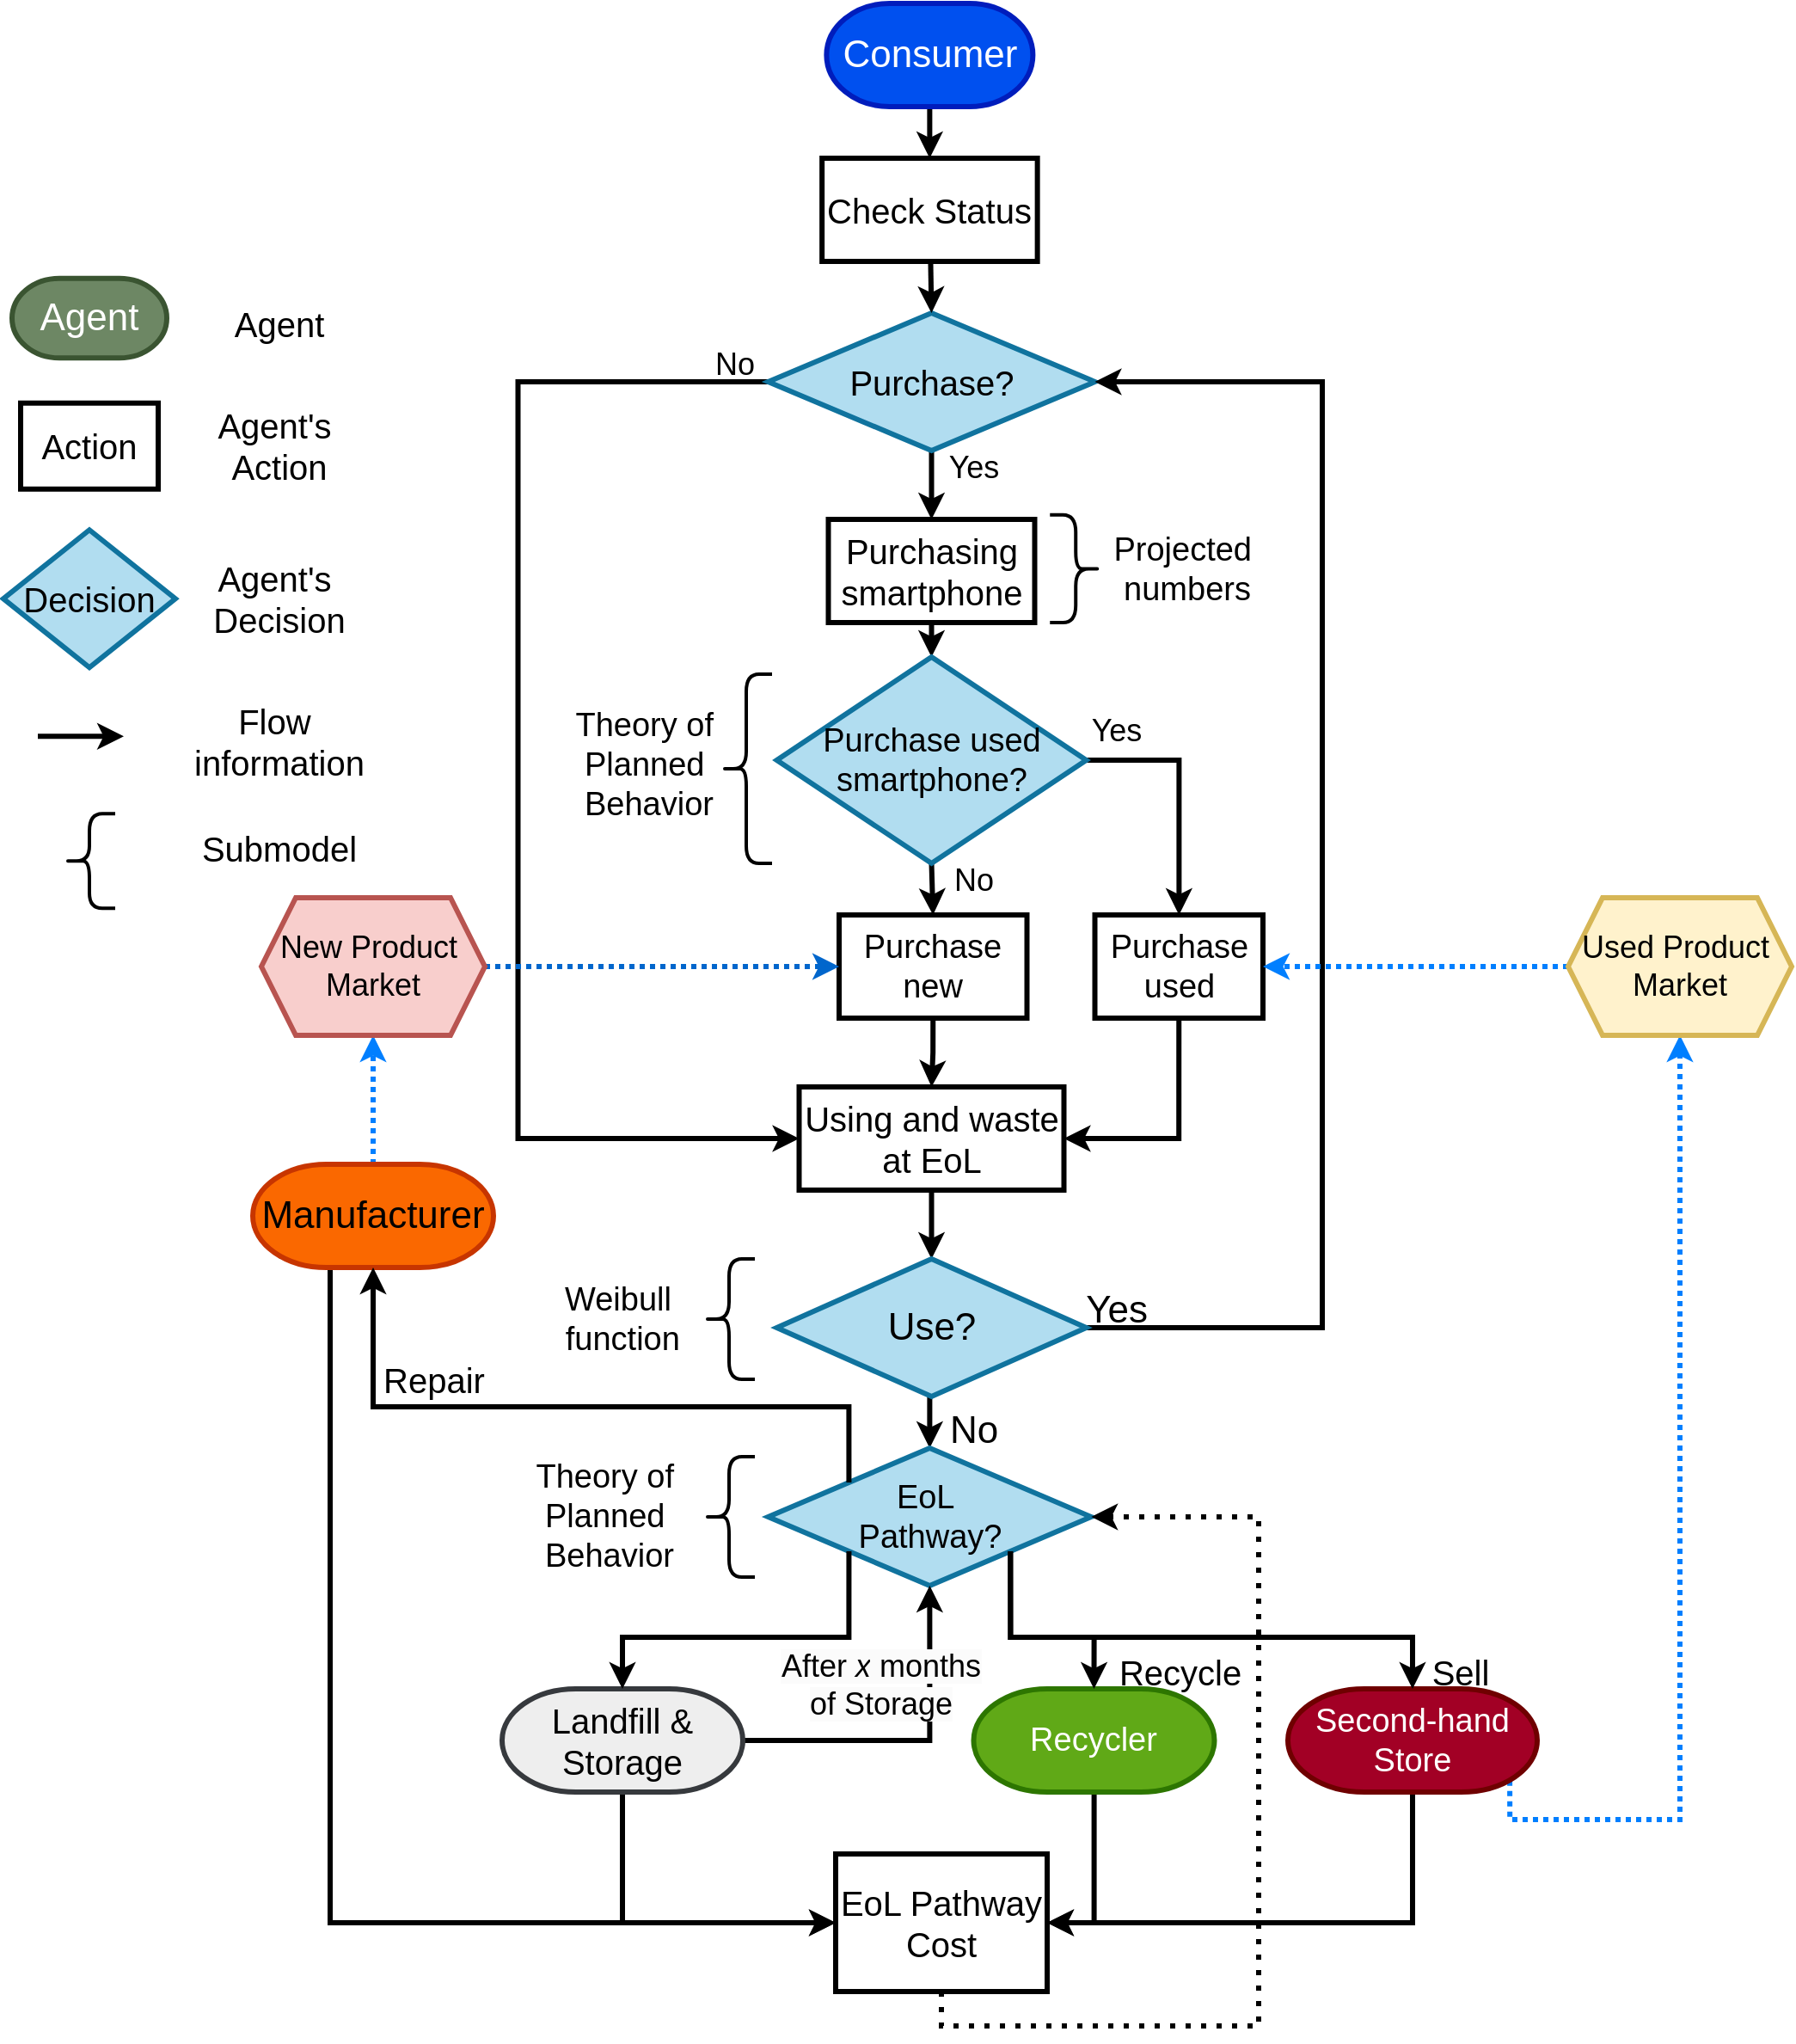 <mxfile version="24.7.13">
  <diagram id="C5RBs43oDa-KdzZeNtuy" name="Page-1">
    <mxGraphModel dx="1562" dy="845" grid="1" gridSize="10" guides="1" tooltips="1" connect="1" arrows="1" fold="1" page="1" pageScale="1" pageWidth="1027" pageHeight="1080" background="#FFFFFF" math="0" shadow="0">
      <root>
        <mxCell id="WIyWlLk6GJQsqaUBKTNV-0" />
        <mxCell id="WIyWlLk6GJQsqaUBKTNV-1" parent="WIyWlLk6GJQsqaUBKTNV-0" />
        <mxCell id="rPol7dPWqW4X3yRjaVga-14" style="edgeStyle=orthogonalEdgeStyle;rounded=0;orthogonalLoop=1;jettySize=auto;html=1;exitX=0.5;exitY=1;exitDx=0;exitDy=0;entryX=0.5;entryY=0;entryDx=0;entryDy=0;strokeWidth=3;" parent="WIyWlLk6GJQsqaUBKTNV-1" source="rPol7dPWqW4X3yRjaVga-2" target="rPol7dPWqW4X3yRjaVga-4" edge="1">
          <mxGeometry relative="1" as="geometry" />
        </mxCell>
        <mxCell id="uwHh1gd3m4vf2tVDn3b9-7" style="edgeStyle=orthogonalEdgeStyle;rounded=0;orthogonalLoop=1;jettySize=auto;html=1;entryX=0;entryY=0.5;entryDx=0;entryDy=0;exitX=0;exitY=0.5;exitDx=0;exitDy=0;strokeWidth=3;" parent="WIyWlLk6GJQsqaUBKTNV-1" source="rPol7dPWqW4X3yRjaVga-2" target="rPol7dPWqW4X3yRjaVga-7" edge="1">
          <mxGeometry relative="1" as="geometry">
            <Array as="points">
              <mxPoint x="329.25" y="224" />
              <mxPoint x="329.25" y="664" />
            </Array>
          </mxGeometry>
        </mxCell>
        <mxCell id="rPol7dPWqW4X3yRjaVga-2" value="&lt;font style=&quot;font-size: 20px;&quot;&gt;Purchase?&lt;/font&gt;" style="rhombus;whiteSpace=wrap;html=1;fontSize=20;strokeWidth=3;fillColor=#b1ddf0;strokeColor=#10739e;" parent="WIyWlLk6GJQsqaUBKTNV-1" vertex="1">
          <mxGeometry x="474.75" y="184" width="190" height="80" as="geometry" />
        </mxCell>
        <mxCell id="rPol7dPWqW4X3yRjaVga-12" style="edgeStyle=orthogonalEdgeStyle;rounded=0;orthogonalLoop=1;jettySize=auto;html=1;exitX=0.5;exitY=1;exitDx=0;exitDy=0;entryX=1;entryY=0.5;entryDx=0;entryDy=0;strokeWidth=3;" parent="WIyWlLk6GJQsqaUBKTNV-1" source="rPol7dPWqW4X3yRjaVga-3" target="rPol7dPWqW4X3yRjaVga-7" edge="1">
          <mxGeometry relative="1" as="geometry" />
        </mxCell>
        <mxCell id="rPol7dPWqW4X3yRjaVga-3" value="&lt;font style=&quot;font-size: 19px;&quot;&gt;Purchase used&lt;/font&gt;" style="rounded=0;whiteSpace=wrap;html=1;fontSize=19;strokeWidth=3;" parent="WIyWlLk6GJQsqaUBKTNV-1" vertex="1">
          <mxGeometry x="664.75" y="534" width="97.75" height="60" as="geometry" />
        </mxCell>
        <mxCell id="rPol7dPWqW4X3yRjaVga-15" style="edgeStyle=orthogonalEdgeStyle;rounded=0;orthogonalLoop=1;jettySize=auto;html=1;exitX=0.5;exitY=1;exitDx=0;exitDy=0;entryX=0.5;entryY=0;entryDx=0;entryDy=0;strokeWidth=3;" parent="WIyWlLk6GJQsqaUBKTNV-1" source="rPol7dPWqW4X3yRjaVga-4" target="rPol7dPWqW4X3yRjaVga-5" edge="1">
          <mxGeometry relative="1" as="geometry" />
        </mxCell>
        <mxCell id="rPol7dPWqW4X3yRjaVga-4" value="Purchasing smartphone" style="rounded=0;whiteSpace=wrap;html=1;fontSize=20;strokeWidth=3;" parent="WIyWlLk6GJQsqaUBKTNV-1" vertex="1">
          <mxGeometry x="509.75" y="304" width="120" height="60" as="geometry" />
        </mxCell>
        <mxCell id="rPol7dPWqW4X3yRjaVga-8" style="edgeStyle=orthogonalEdgeStyle;rounded=0;orthogonalLoop=1;jettySize=auto;html=1;exitX=0.5;exitY=1;exitDx=0;exitDy=0;entryX=0.5;entryY=0;entryDx=0;entryDy=0;strokeWidth=3;" parent="WIyWlLk6GJQsqaUBKTNV-1" source="rPol7dPWqW4X3yRjaVga-5" target="rPol7dPWqW4X3yRjaVga-6" edge="1">
          <mxGeometry relative="1" as="geometry" />
        </mxCell>
        <mxCell id="rPol7dPWqW4X3yRjaVga-9" style="edgeStyle=orthogonalEdgeStyle;rounded=0;orthogonalLoop=1;jettySize=auto;html=1;exitX=1;exitY=0.5;exitDx=0;exitDy=0;strokeWidth=3;" parent="WIyWlLk6GJQsqaUBKTNV-1" source="rPol7dPWqW4X3yRjaVga-5" target="rPol7dPWqW4X3yRjaVga-3" edge="1">
          <mxGeometry relative="1" as="geometry" />
        </mxCell>
        <mxCell id="rPol7dPWqW4X3yRjaVga-5" value="&lt;div style=&quot;font-size: 19px;&quot;&gt;&lt;span style=&quot;font-size: 19px; background-color: initial;&quot;&gt;Purchase used smartphone?&lt;/span&gt;&lt;br style=&quot;font-size: 19px;&quot;&gt;&lt;/div&gt;" style="rhombus;whiteSpace=wrap;html=1;fontSize=19;strokeWidth=3;fillColor=#b1ddf0;strokeColor=#10739e;" parent="WIyWlLk6GJQsqaUBKTNV-1" vertex="1">
          <mxGeometry x="479.75" y="384" width="180" height="120" as="geometry" />
        </mxCell>
        <mxCell id="rPol7dPWqW4X3yRjaVga-11" style="edgeStyle=orthogonalEdgeStyle;rounded=0;orthogonalLoop=1;jettySize=auto;html=1;exitX=0.5;exitY=1;exitDx=0;exitDy=0;entryX=0.5;entryY=0;entryDx=0;entryDy=0;strokeWidth=3;" parent="WIyWlLk6GJQsqaUBKTNV-1" source="rPol7dPWqW4X3yRjaVga-6" target="rPol7dPWqW4X3yRjaVga-7" edge="1">
          <mxGeometry relative="1" as="geometry" />
        </mxCell>
        <mxCell id="rPol7dPWqW4X3yRjaVga-6" value="&lt;font style=&quot;font-size: 19px;&quot;&gt;Purchase new&lt;/font&gt;" style="rounded=0;whiteSpace=wrap;html=1;fontSize=19;strokeWidth=3;" parent="WIyWlLk6GJQsqaUBKTNV-1" vertex="1">
          <mxGeometry x="516" y="534" width="109.25" height="60" as="geometry" />
        </mxCell>
        <mxCell id="rPol7dPWqW4X3yRjaVga-21" style="edgeStyle=orthogonalEdgeStyle;rounded=0;orthogonalLoop=1;jettySize=auto;html=1;exitX=0.5;exitY=1;exitDx=0;exitDy=0;strokeWidth=3;" parent="WIyWlLk6GJQsqaUBKTNV-1" source="rPol7dPWqW4X3yRjaVga-7" target="rPol7dPWqW4X3yRjaVga-17" edge="1">
          <mxGeometry relative="1" as="geometry" />
        </mxCell>
        <mxCell id="rPol7dPWqW4X3yRjaVga-7" value="&lt;font style=&quot;font-size: 20px;&quot;&gt;Using and waste at EoL&lt;/font&gt;" style="rounded=0;whiteSpace=wrap;html=1;fontSize=20;strokeWidth=3;" parent="WIyWlLk6GJQsqaUBKTNV-1" vertex="1">
          <mxGeometry x="492.75" y="634" width="154" height="60" as="geometry" />
        </mxCell>
        <mxCell id="rPol7dPWqW4X3yRjaVga-18" style="edgeStyle=orthogonalEdgeStyle;rounded=0;orthogonalLoop=1;jettySize=auto;html=1;exitX=1;exitY=0.5;exitDx=0;exitDy=0;entryX=1;entryY=0.5;entryDx=0;entryDy=0;strokeWidth=3;" parent="WIyWlLk6GJQsqaUBKTNV-1" source="rPol7dPWqW4X3yRjaVga-17" target="rPol7dPWqW4X3yRjaVga-2" edge="1">
          <mxGeometry relative="1" as="geometry">
            <Array as="points">
              <mxPoint x="797" y="774" />
              <mxPoint x="797" y="224" />
            </Array>
          </mxGeometry>
        </mxCell>
        <mxCell id="rPol7dPWqW4X3yRjaVga-23" style="edgeStyle=orthogonalEdgeStyle;rounded=0;orthogonalLoop=1;jettySize=auto;html=1;exitX=0.5;exitY=1;exitDx=0;exitDy=0;entryX=0.5;entryY=0;entryDx=0;entryDy=0;strokeWidth=3;" parent="WIyWlLk6GJQsqaUBKTNV-1" source="rPol7dPWqW4X3yRjaVga-17" target="rPol7dPWqW4X3yRjaVga-22" edge="1">
          <mxGeometry relative="1" as="geometry" />
        </mxCell>
        <mxCell id="rPol7dPWqW4X3yRjaVga-17" value="&lt;div style=&quot;font-size: 22px;&quot;&gt;&lt;span style=&quot;font-size: 22px; background-color: initial;&quot;&gt;Use?&lt;/span&gt;&lt;br style=&quot;font-size: 22px;&quot;&gt;&lt;/div&gt;" style="rhombus;whiteSpace=wrap;html=1;fontSize=22;strokeWidth=3;fillColor=#b1ddf0;strokeColor=#10739e;" parent="WIyWlLk6GJQsqaUBKTNV-1" vertex="1">
          <mxGeometry x="479.75" y="734" width="180" height="80" as="geometry" />
        </mxCell>
        <mxCell id="rPol7dPWqW4X3yRjaVga-20" value="&lt;font style=&quot;font-size: 22px;&quot;&gt;Yes&lt;/font&gt;" style="text;html=1;align=center;verticalAlign=middle;resizable=0;points=[];autosize=1;strokeColor=none;fillColor=none;" parent="WIyWlLk6GJQsqaUBKTNV-1" vertex="1">
          <mxGeometry x="646.75" y="744" width="60" height="40" as="geometry" />
        </mxCell>
        <mxCell id="rPol7dPWqW4X3yRjaVga-22" value="&lt;div style=&quot;font-size: 19px;&quot;&gt;&lt;span style=&quot;font-size: 19px; background-color: initial;&quot;&gt;EoL&amp;nbsp;&lt;/span&gt;&lt;/div&gt;&lt;div style=&quot;font-size: 19px;&quot;&gt;&lt;span style=&quot;font-size: 19px; background-color: initial;&quot;&gt;Pathway?&lt;/span&gt;&lt;br style=&quot;font-size: 19px;&quot;&gt;&lt;/div&gt;" style="rhombus;whiteSpace=wrap;html=1;fontSize=19;strokeWidth=3;fillColor=#b1ddf0;strokeColor=#10739e;" parent="WIyWlLk6GJQsqaUBKTNV-1" vertex="1">
          <mxGeometry x="474.75" y="844" width="187.88" height="80" as="geometry" />
        </mxCell>
        <mxCell id="exuWeluIBqKj-cdJ8tEp-2" style="rounded=0;orthogonalLoop=1;jettySize=auto;html=1;exitX=0.5;exitY=1;exitDx=0;exitDy=0;exitPerimeter=0;strokeWidth=3;" parent="WIyWlLk6GJQsqaUBKTNV-1" source="uwHh1gd3m4vf2tVDn3b9-0" target="exuWeluIBqKj-cdJ8tEp-0" edge="1">
          <mxGeometry relative="1" as="geometry" />
        </mxCell>
        <mxCell id="uwHh1gd3m4vf2tVDn3b9-0" value="&lt;span style=&quot;color: rgb(255, 255, 255); font-size: 22px;&quot;&gt;Consumer&lt;/span&gt;" style="strokeWidth=3;html=1;shape=mxgraph.flowchart.terminator;whiteSpace=wrap;fillColor=#0050ef;strokeColor=#001DBC;fontColor=#ffffff;" parent="WIyWlLk6GJQsqaUBKTNV-1" vertex="1">
          <mxGeometry x="508.69" y="4" width="120" height="60" as="geometry" />
        </mxCell>
        <mxCell id="uwHh1gd3m4vf2tVDn3b9-2" value="&lt;font style=&quot;font-size: 19px;&quot;&gt;Projected&amp;nbsp;&lt;/font&gt;&lt;div style=&quot;font-size: 19px;&quot;&gt;&lt;font style=&quot;font-size: 19px;&quot;&gt;numbers&lt;/font&gt;&lt;/div&gt;" style="text;html=1;align=center;verticalAlign=middle;resizable=0;points=[];autosize=1;strokeColor=none;fillColor=none;" parent="WIyWlLk6GJQsqaUBKTNV-1" vertex="1">
          <mxGeometry x="662.63" y="302.69" width="110" height="60" as="geometry" />
        </mxCell>
        <mxCell id="uwHh1gd3m4vf2tVDn3b9-3" value="&lt;font style=&quot;font-size: 18px;&quot;&gt;Yes&lt;/font&gt;" style="text;html=1;align=center;verticalAlign=middle;resizable=0;points=[];autosize=1;strokeColor=none;fillColor=none;" parent="WIyWlLk6GJQsqaUBKTNV-1" vertex="1">
          <mxGeometry x="651.75" y="407" width="50" height="40" as="geometry" />
        </mxCell>
        <mxCell id="uwHh1gd3m4vf2tVDn3b9-4" value="&lt;font style=&quot;font-size: 18px;&quot;&gt;No&lt;/font&gt;" style="text;html=1;align=center;verticalAlign=middle;resizable=0;points=[];autosize=1;strokeColor=none;fillColor=none;" parent="WIyWlLk6GJQsqaUBKTNV-1" vertex="1">
          <mxGeometry x="569.25" y="494" width="50" height="40" as="geometry" />
        </mxCell>
        <mxCell id="uwHh1gd3m4vf2tVDn3b9-8" value="&lt;font style=&quot;font-size: 18px;&quot;&gt;Yes&lt;/font&gt;" style="text;html=1;align=center;verticalAlign=middle;resizable=0;points=[];autosize=1;strokeColor=none;fillColor=none;" parent="WIyWlLk6GJQsqaUBKTNV-1" vertex="1">
          <mxGeometry x="569.25" y="254" width="50" height="40" as="geometry" />
        </mxCell>
        <mxCell id="uwHh1gd3m4vf2tVDn3b9-9" value="&lt;font style=&quot;font-size: 18px;&quot;&gt;No&lt;/font&gt;" style="text;html=1;align=center;verticalAlign=middle;resizable=0;points=[];autosize=1;strokeColor=none;fillColor=none;" parent="WIyWlLk6GJQsqaUBKTNV-1" vertex="1">
          <mxGeometry x="429.75" y="194" width="50" height="40" as="geometry" />
        </mxCell>
        <mxCell id="uwHh1gd3m4vf2tVDn3b9-11" value="&lt;font style=&quot;font-size: 22px;&quot;&gt;No&lt;/font&gt;" style="text;html=1;align=center;verticalAlign=middle;resizable=0;points=[];autosize=1;strokeColor=none;fillColor=none;" parent="WIyWlLk6GJQsqaUBKTNV-1" vertex="1">
          <mxGeometry x="569.25" y="814" width="50" height="40" as="geometry" />
        </mxCell>
        <mxCell id="uwHh1gd3m4vf2tVDn3b9-13" value="&lt;span style=&quot;font-size: 19px;&quot;&gt;Weibull&lt;/span&gt;&lt;div&gt;&lt;span style=&quot;font-size: 19px;&quot;&gt;&amp;nbsp;function&lt;/span&gt;&lt;/div&gt;" style="text;html=1;align=center;verticalAlign=middle;resizable=0;points=[];autosize=1;strokeColor=none;fillColor=none;" parent="WIyWlLk6GJQsqaUBKTNV-1" vertex="1">
          <mxGeometry x="337" y="739" width="100" height="60" as="geometry" />
        </mxCell>
        <mxCell id="Zh5UjQqOLz-McddQmM6c-4" style="edgeStyle=orthogonalEdgeStyle;rounded=0;orthogonalLoop=1;jettySize=auto;html=1;exitX=1;exitY=0.5;exitDx=0;exitDy=0;exitPerimeter=0;entryX=0.5;entryY=1;entryDx=0;entryDy=0;strokeWidth=3;" edge="1" parent="WIyWlLk6GJQsqaUBKTNV-1" source="uwHh1gd3m4vf2tVDn3b9-21" target="rPol7dPWqW4X3yRjaVga-22">
          <mxGeometry relative="1" as="geometry" />
        </mxCell>
        <mxCell id="Zh5UjQqOLz-McddQmM6c-13" style="edgeStyle=orthogonalEdgeStyle;rounded=0;orthogonalLoop=1;jettySize=auto;html=1;entryX=0;entryY=0.5;entryDx=0;entryDy=0;exitX=0.5;exitY=1;exitDx=0;exitDy=0;exitPerimeter=0;strokeWidth=3;" edge="1" parent="WIyWlLk6GJQsqaUBKTNV-1" source="uwHh1gd3m4vf2tVDn3b9-21" target="uwHh1gd3m4vf2tVDn3b9-29">
          <mxGeometry relative="1" as="geometry" />
        </mxCell>
        <mxCell id="uwHh1gd3m4vf2tVDn3b9-21" value="&lt;span style=&quot;font-size: 20px;&quot;&gt;Landfill &amp;amp; Storage&lt;/span&gt;" style="strokeWidth=3;html=1;shape=mxgraph.flowchart.terminator;whiteSpace=wrap;fontSize=20;fillColor=#eeeeee;strokeColor=#36393d;" parent="WIyWlLk6GJQsqaUBKTNV-1" vertex="1">
          <mxGeometry x="320" y="984" width="140" height="60" as="geometry" />
        </mxCell>
        <mxCell id="Zh5UjQqOLz-McddQmM6c-14" style="edgeStyle=orthogonalEdgeStyle;rounded=0;orthogonalLoop=1;jettySize=auto;html=1;entryX=1;entryY=0.5;entryDx=0;entryDy=0;strokeWidth=3;" edge="1" parent="WIyWlLk6GJQsqaUBKTNV-1" source="uwHh1gd3m4vf2tVDn3b9-22" target="uwHh1gd3m4vf2tVDn3b9-29">
          <mxGeometry relative="1" as="geometry" />
        </mxCell>
        <mxCell id="uwHh1gd3m4vf2tVDn3b9-22" value="&lt;font style=&quot;font-size: 19px;&quot;&gt;Recycler&lt;/font&gt;" style="strokeWidth=3;html=1;shape=mxgraph.flowchart.terminator;whiteSpace=wrap;fillColor=#60a917;fontColor=#ffffff;strokeColor=#2D7600;" parent="WIyWlLk6GJQsqaUBKTNV-1" vertex="1">
          <mxGeometry x="594.25" y="984" width="140" height="60" as="geometry" />
        </mxCell>
        <mxCell id="Zh5UjQqOLz-McddQmM6c-7" style="edgeStyle=orthogonalEdgeStyle;rounded=0;orthogonalLoop=1;jettySize=auto;html=1;exitX=0.5;exitY=0;exitDx=0;exitDy=0;exitPerimeter=0;entryX=0.5;entryY=1;entryDx=0;entryDy=0;dashed=1;dashPattern=1 1;strokeWidth=3;strokeColor=#007FFF;" edge="1" parent="WIyWlLk6GJQsqaUBKTNV-1" source="uwHh1gd3m4vf2tVDn3b9-24" target="exuWeluIBqKj-cdJ8tEp-3">
          <mxGeometry relative="1" as="geometry" />
        </mxCell>
        <mxCell id="Zh5UjQqOLz-McddQmM6c-12" style="edgeStyle=orthogonalEdgeStyle;rounded=0;orthogonalLoop=1;jettySize=auto;html=1;exitX=0.11;exitY=0.89;exitDx=0;exitDy=0;exitPerimeter=0;entryX=0;entryY=0.5;entryDx=0;entryDy=0;strokeWidth=3;" edge="1" parent="WIyWlLk6GJQsqaUBKTNV-1" source="uwHh1gd3m4vf2tVDn3b9-24" target="uwHh1gd3m4vf2tVDn3b9-29">
          <mxGeometry relative="1" as="geometry">
            <Array as="points">
              <mxPoint x="220" y="732" />
              <mxPoint x="220" y="1120" />
            </Array>
          </mxGeometry>
        </mxCell>
        <mxCell id="uwHh1gd3m4vf2tVDn3b9-24" value="&lt;span style=&quot;font-size: 22px;&quot;&gt;Manufacturer&lt;/span&gt;" style="strokeWidth=3;html=1;shape=mxgraph.flowchart.terminator;whiteSpace=wrap;fillColor=#fa6800;fontColor=#000000;strokeColor=#C73500;" parent="WIyWlLk6GJQsqaUBKTNV-1" vertex="1">
          <mxGeometry x="175" y="679" width="140" height="60" as="geometry" />
        </mxCell>
        <mxCell id="Zh5UjQqOLz-McddQmM6c-16" style="edgeStyle=orthogonalEdgeStyle;rounded=0;orthogonalLoop=1;jettySize=auto;html=1;exitX=0.5;exitY=1;exitDx=0;exitDy=0;entryX=1;entryY=0.5;entryDx=0;entryDy=0;dashed=1;dashPattern=1 2;strokeWidth=3;" edge="1" parent="WIyWlLk6GJQsqaUBKTNV-1" source="uwHh1gd3m4vf2tVDn3b9-29" target="rPol7dPWqW4X3yRjaVga-22">
          <mxGeometry relative="1" as="geometry">
            <Array as="points">
              <mxPoint x="576" y="1180" />
              <mxPoint x="760" y="1180" />
              <mxPoint x="760" y="884" />
            </Array>
          </mxGeometry>
        </mxCell>
        <mxCell id="uwHh1gd3m4vf2tVDn3b9-29" value="&lt;span style=&quot;font-size: 20px;&quot;&gt;EoL Pathway Cost&lt;/span&gt;" style="rounded=0;whiteSpace=wrap;html=1;fontSize=20;strokeWidth=3;" parent="WIyWlLk6GJQsqaUBKTNV-1" vertex="1">
          <mxGeometry x="514" y="1080" width="123" height="80" as="geometry" />
        </mxCell>
        <mxCell id="uwHh1gd3m4vf2tVDn3b9-34" value="&lt;font style=&quot;font-size: 20px;&quot;&gt;Repair&lt;/font&gt;" style="text;html=1;align=center;verticalAlign=middle;resizable=0;points=[];autosize=1;strokeColor=none;fillColor=none;" parent="WIyWlLk6GJQsqaUBKTNV-1" vertex="1">
          <mxGeometry x="240" y="784" width="80" height="40" as="geometry" />
        </mxCell>
        <mxCell id="uwHh1gd3m4vf2tVDn3b9-35" value="&lt;font style=&quot;font-size: 20px;&quot;&gt;Recycle&lt;/font&gt;" style="text;html=1;align=center;verticalAlign=middle;resizable=0;points=[];autosize=1;strokeColor=none;fillColor=none;" parent="WIyWlLk6GJQsqaUBKTNV-1" vertex="1">
          <mxGeometry x="668.62" y="954" width="90" height="40" as="geometry" />
        </mxCell>
        <mxCell id="Zh5UjQqOLz-McddQmM6c-3" style="edgeStyle=orthogonalEdgeStyle;rounded=0;orthogonalLoop=1;jettySize=auto;html=1;exitX=0.89;exitY=0.89;exitDx=0;exitDy=0;exitPerimeter=0;entryX=0.5;entryY=1;entryDx=0;entryDy=0;dashed=1;dashPattern=1 1;startArrow=none;startFill=0;strokeWidth=3;endArrow=classic;endFill=1;strokeColor=#007FFF;" edge="1" parent="WIyWlLk6GJQsqaUBKTNV-1" source="uwHh1gd3m4vf2tVDn3b9-36" target="Zh5UjQqOLz-McddQmM6c-2">
          <mxGeometry relative="1" as="geometry">
            <Array as="points">
              <mxPoint x="906" y="1060" />
              <mxPoint x="1005" y="1060" />
            </Array>
          </mxGeometry>
        </mxCell>
        <mxCell id="Zh5UjQqOLz-McddQmM6c-15" style="edgeStyle=orthogonalEdgeStyle;rounded=0;orthogonalLoop=1;jettySize=auto;html=1;entryX=1;entryY=0.5;entryDx=0;entryDy=0;strokeWidth=3;" edge="1" parent="WIyWlLk6GJQsqaUBKTNV-1" source="uwHh1gd3m4vf2tVDn3b9-36" target="uwHh1gd3m4vf2tVDn3b9-29">
          <mxGeometry relative="1" as="geometry">
            <Array as="points">
              <mxPoint x="850" y="1120" />
            </Array>
          </mxGeometry>
        </mxCell>
        <mxCell id="uwHh1gd3m4vf2tVDn3b9-36" value="&lt;span style=&quot;font-size: 19px;&quot;&gt;Second-hand Store&lt;/span&gt;" style="strokeWidth=3;html=1;shape=mxgraph.flowchart.terminator;whiteSpace=wrap;fillColor=#a20025;fontColor=#ffffff;strokeColor=#6F0000;fontSize=19;" parent="WIyWlLk6GJQsqaUBKTNV-1" vertex="1">
          <mxGeometry x="777" y="984" width="145" height="60" as="geometry" />
        </mxCell>
        <mxCell id="uwHh1gd3m4vf2tVDn3b9-47" value="&lt;font style=&quot;font-size: 20px;&quot;&gt;Sell&lt;/font&gt;" style="text;html=1;align=center;verticalAlign=middle;resizable=0;points=[];autosize=1;strokeColor=none;fillColor=none;" parent="WIyWlLk6GJQsqaUBKTNV-1" vertex="1">
          <mxGeometry x="847" y="954" width="60" height="40" as="geometry" />
        </mxCell>
        <mxCell id="uwHh1gd3m4vf2tVDn3b9-57" value="&lt;span style=&quot;font-size: 19px;&quot;&gt;Theory of&amp;nbsp;&lt;/span&gt;&lt;div&gt;&lt;span style=&quot;font-size: 19px;&quot;&gt;Planned&amp;nbsp;&lt;/span&gt;&lt;/div&gt;&lt;div&gt;&lt;span style=&quot;font-size: 19px; background-color: initial;&quot;&gt;Behavior&lt;/span&gt;&lt;/div&gt;" style="text;html=1;align=center;verticalAlign=middle;resizable=0;points=[];autosize=1;strokeColor=none;fillColor=none;" parent="WIyWlLk6GJQsqaUBKTNV-1" vertex="1">
          <mxGeometry x="327" y="844" width="110" height="80" as="geometry" />
        </mxCell>
        <mxCell id="uwHh1gd3m4vf2tVDn3b9-63" value="&lt;font style=&quot;font-size: 18px;&quot;&gt;&lt;span style=&quot;color: rgb(0, 0, 0); font-family: Helvetica; font-style: normal; font-variant-ligatures: normal; font-variant-caps: normal; font-weight: 400; letter-spacing: normal; orphans: 2; text-indent: 0px; text-transform: none; widows: 2; word-spacing: 0px; -webkit-text-stroke-width: 0px; white-space: normal; background-color: rgb(251, 251, 251); text-decoration-thickness: initial; text-decoration-style: initial; text-decoration-color: initial; float: none; display: inline !important;&quot;&gt;After &lt;/span&gt;&lt;span style=&quot;color: rgb(0, 0, 0); font-family: Helvetica; font-variant-ligatures: normal; font-variant-caps: normal; font-weight: 400; letter-spacing: normal; orphans: 2; text-indent: 0px; text-transform: none; widows: 2; word-spacing: 0px; -webkit-text-stroke-width: 0px; white-space: normal; background-color: rgb(251, 251, 251); text-decoration-thickness: initial; text-decoration-style: initial; text-decoration-color: initial; float: none; display: inline !important;&quot;&gt;&lt;i&gt;x&lt;/i&gt;&lt;/span&gt;&lt;span style=&quot;color: rgb(0, 0, 0); font-family: Helvetica; font-style: normal; font-variant-ligatures: normal; font-variant-caps: normal; font-weight: 400; letter-spacing: normal; orphans: 2; text-indent: 0px; text-transform: none; widows: 2; word-spacing: 0px; -webkit-text-stroke-width: 0px; white-space: normal; background-color: rgb(251, 251, 251); text-decoration-thickness: initial; text-decoration-style: initial; text-decoration-color: initial; float: none; display: inline !important;&quot;&gt; months of Storage&lt;/span&gt;&lt;/font&gt;" style="text;whiteSpace=wrap;html=1;align=center;strokeWidth=2;" parent="WIyWlLk6GJQsqaUBKTNV-1" vertex="1">
          <mxGeometry x="479.75" y="954" width="121" height="60" as="geometry" />
        </mxCell>
        <mxCell id="KrJThuRagUPuT_2S49l0-9" style="edgeStyle=orthogonalEdgeStyle;rounded=0;orthogonalLoop=1;jettySize=auto;html=1;exitX=1;exitY=1;exitDx=0;exitDy=0;entryX=0.5;entryY=0;entryDx=0;entryDy=0;entryPerimeter=0;strokeWidth=3;" parent="WIyWlLk6GJQsqaUBKTNV-1" source="rPol7dPWqW4X3yRjaVga-22" target="uwHh1gd3m4vf2tVDn3b9-22" edge="1">
          <mxGeometry relative="1" as="geometry" />
        </mxCell>
        <mxCell id="KrJThuRagUPuT_2S49l0-13" style="edgeStyle=orthogonalEdgeStyle;rounded=0;orthogonalLoop=1;jettySize=auto;html=1;exitX=1;exitY=1;exitDx=0;exitDy=0;entryX=0.5;entryY=0;entryDx=0;entryDy=0;entryPerimeter=0;strokeWidth=3;" parent="WIyWlLk6GJQsqaUBKTNV-1" source="rPol7dPWqW4X3yRjaVga-22" target="uwHh1gd3m4vf2tVDn3b9-36" edge="1">
          <mxGeometry relative="1" as="geometry">
            <Array as="points">
              <mxPoint x="616" y="954" />
              <mxPoint x="849" y="954" />
            </Array>
          </mxGeometry>
        </mxCell>
        <mxCell id="KrJThuRagUPuT_2S49l0-15" style="edgeStyle=orthogonalEdgeStyle;rounded=0;orthogonalLoop=1;jettySize=auto;html=1;exitX=0;exitY=1;exitDx=0;exitDy=0;entryX=0.5;entryY=0;entryDx=0;entryDy=0;entryPerimeter=0;strokeWidth=3;" parent="WIyWlLk6GJQsqaUBKTNV-1" source="rPol7dPWqW4X3yRjaVga-22" target="uwHh1gd3m4vf2tVDn3b9-21" edge="1">
          <mxGeometry relative="1" as="geometry">
            <Array as="points">
              <mxPoint x="522" y="954" />
              <mxPoint x="390" y="954" />
            </Array>
          </mxGeometry>
        </mxCell>
        <mxCell id="KrJThuRagUPuT_2S49l0-16" value="" style="shape=curlyBracket;whiteSpace=wrap;html=1;rounded=1;labelPosition=left;verticalLabelPosition=middle;align=right;verticalAlign=middle;size=0.5;strokeWidth=2;" parent="WIyWlLk6GJQsqaUBKTNV-1" vertex="1">
          <mxGeometry x="437" y="734" width="30" height="70" as="geometry" />
        </mxCell>
        <mxCell id="KrJThuRagUPuT_2S49l0-17" value="" style="shape=curlyBracket;whiteSpace=wrap;html=1;rounded=1;labelPosition=left;verticalLabelPosition=middle;align=right;verticalAlign=middle;size=0.5;strokeWidth=2;" parent="WIyWlLk6GJQsqaUBKTNV-1" vertex="1">
          <mxGeometry x="437" y="849" width="30" height="70" as="geometry" />
        </mxCell>
        <mxCell id="KrJThuRagUPuT_2S49l0-19" value="&lt;span style=&quot;font-size: 19px;&quot;&gt;Theory of&amp;nbsp;&lt;/span&gt;&lt;div&gt;&lt;span style=&quot;font-size: 19px;&quot;&gt;Planned&amp;nbsp;&lt;/span&gt;&lt;/div&gt;&lt;div&gt;&lt;span style=&quot;font-size: 19px; background-color: initial;&quot;&gt;Behavior&lt;/span&gt;&lt;/div&gt;" style="text;html=1;align=center;verticalAlign=middle;resizable=0;points=[];autosize=1;strokeColor=none;fillColor=none;" parent="WIyWlLk6GJQsqaUBKTNV-1" vertex="1">
          <mxGeometry x="350" y="407" width="110" height="80" as="geometry" />
        </mxCell>
        <mxCell id="KrJThuRagUPuT_2S49l0-20" value="" style="shape=curlyBracket;whiteSpace=wrap;html=1;rounded=1;labelPosition=left;verticalLabelPosition=middle;align=right;verticalAlign=middle;size=0.5;strokeWidth=2;" parent="WIyWlLk6GJQsqaUBKTNV-1" vertex="1">
          <mxGeometry x="447" y="394" width="30" height="110" as="geometry" />
        </mxCell>
        <mxCell id="KrJThuRagUPuT_2S49l0-21" value="" style="shape=curlyBracket;whiteSpace=wrap;html=1;rounded=1;labelPosition=left;verticalLabelPosition=middle;align=right;verticalAlign=middle;size=0.5;strokeWidth=2;" parent="WIyWlLk6GJQsqaUBKTNV-1" vertex="1">
          <mxGeometry x="65" y="475.13" width="30" height="55" as="geometry" />
        </mxCell>
        <mxCell id="KrJThuRagUPuT_2S49l0-22" value="&lt;font style=&quot;font-size: 20px;&quot;&gt;Submodel&lt;/font&gt;" style="text;html=1;align=center;verticalAlign=middle;resizable=0;points=[];autosize=1;strokeColor=none;fillColor=none;" parent="WIyWlLk6GJQsqaUBKTNV-1" vertex="1">
          <mxGeometry x="135" y="475.13" width="110" height="40" as="geometry" />
        </mxCell>
        <mxCell id="KrJThuRagUPuT_2S49l0-23" value="" style="endArrow=classic;html=1;rounded=0;strokeWidth=3;" parent="WIyWlLk6GJQsqaUBKTNV-1" edge="1">
          <mxGeometry width="50" height="50" relative="1" as="geometry">
            <mxPoint x="50" y="430.13" as="sourcePoint" />
            <mxPoint x="100" y="430.13" as="targetPoint" />
          </mxGeometry>
        </mxCell>
        <mxCell id="KrJThuRagUPuT_2S49l0-24" value="&lt;font style=&quot;font-size: 20px;&quot;&gt;Flow&amp;nbsp;&lt;/font&gt;&lt;div&gt;&lt;font style=&quot;font-size: 20px;&quot;&gt;information&lt;/font&gt;&lt;/div&gt;" style="text;html=1;align=center;verticalAlign=middle;resizable=0;points=[];autosize=1;strokeColor=none;fillColor=none;" parent="WIyWlLk6GJQsqaUBKTNV-1" vertex="1">
          <mxGeometry x="130" y="402.63" width="120" height="60" as="geometry" />
        </mxCell>
        <mxCell id="KrJThuRagUPuT_2S49l0-25" value="&lt;font style=&quot;font-size: 20px;&quot;&gt;Decision&lt;/font&gt;" style="rhombus;whiteSpace=wrap;html=1;fontSize=20;strokeWidth=3;fillColor=#b1ddf0;strokeColor=#10739e;" parent="WIyWlLk6GJQsqaUBKTNV-1" vertex="1">
          <mxGeometry x="30" y="310.13" width="100" height="80" as="geometry" />
        </mxCell>
        <mxCell id="KrJThuRagUPuT_2S49l0-26" value="&lt;span style=&quot;font-size: 20px;&quot;&gt;Agent&#39;s&amp;nbsp;&lt;/span&gt;&lt;div&gt;&lt;span style=&quot;font-size: 20px;&quot;&gt;Decision&lt;/span&gt;&lt;/div&gt;" style="text;html=1;align=center;verticalAlign=middle;resizable=0;points=[];autosize=1;strokeColor=none;fillColor=none;" parent="WIyWlLk6GJQsqaUBKTNV-1" vertex="1">
          <mxGeometry x="140" y="320.13" width="100" height="60" as="geometry" />
        </mxCell>
        <mxCell id="KrJThuRagUPuT_2S49l0-27" value="Action" style="rounded=0;whiteSpace=wrap;html=1;fontSize=20;strokeWidth=3;" parent="WIyWlLk6GJQsqaUBKTNV-1" vertex="1">
          <mxGeometry x="40" y="236.38" width="80" height="50" as="geometry" />
        </mxCell>
        <mxCell id="KrJThuRagUPuT_2S49l0-28" value="&lt;span style=&quot;font-size: 20px;&quot;&gt;Agent&#39;s&amp;nbsp;&lt;/span&gt;&lt;div&gt;&lt;span style=&quot;font-size: 20px;&quot;&gt;Action&lt;/span&gt;&lt;/div&gt;" style="text;html=1;align=center;verticalAlign=middle;resizable=0;points=[];autosize=1;strokeColor=none;fillColor=none;" parent="WIyWlLk6GJQsqaUBKTNV-1" vertex="1">
          <mxGeometry x="140" y="231.38" width="100" height="60" as="geometry" />
        </mxCell>
        <mxCell id="KrJThuRagUPuT_2S49l0-29" value="&lt;span style=&quot;color: rgb(255, 255, 255); font-size: 22px;&quot;&gt;Agent&lt;/span&gt;" style="strokeWidth=3;html=1;shape=mxgraph.flowchart.terminator;whiteSpace=wrap;fillColor=#6d8764;strokeColor=#3A5431;fontColor=#ffffff;" parent="WIyWlLk6GJQsqaUBKTNV-1" vertex="1">
          <mxGeometry x="35" y="163.88" width="90" height="46.25" as="geometry" />
        </mxCell>
        <mxCell id="KrJThuRagUPuT_2S49l0-31" value="&lt;span style=&quot;font-size: 20px;&quot;&gt;Agent&lt;/span&gt;" style="text;html=1;align=center;verticalAlign=middle;resizable=0;points=[];autosize=1;strokeColor=none;fillColor=none;" parent="WIyWlLk6GJQsqaUBKTNV-1" vertex="1">
          <mxGeometry x="150" y="170.13" width="80" height="40" as="geometry" />
        </mxCell>
        <mxCell id="KrJThuRagUPuT_2S49l0-32" value="" style="shape=curlyBracket;whiteSpace=wrap;html=1;rounded=1;labelPosition=left;verticalLabelPosition=middle;align=right;verticalAlign=middle;size=0.5;strokeWidth=2;rotation=-180;" parent="WIyWlLk6GJQsqaUBKTNV-1" vertex="1">
          <mxGeometry x="638.62" y="301.38" width="30" height="62.62" as="geometry" />
        </mxCell>
        <mxCell id="exuWeluIBqKj-cdJ8tEp-1" style="rounded=0;orthogonalLoop=1;jettySize=auto;html=1;entryX=0.5;entryY=0;entryDx=0;entryDy=0;strokeWidth=3;" parent="WIyWlLk6GJQsqaUBKTNV-1" source="exuWeluIBqKj-cdJ8tEp-0" target="rPol7dPWqW4X3yRjaVga-2" edge="1">
          <mxGeometry relative="1" as="geometry" />
        </mxCell>
        <mxCell id="exuWeluIBqKj-cdJ8tEp-0" value="Check Status" style="rounded=0;whiteSpace=wrap;html=1;fontSize=20;strokeWidth=3;" parent="WIyWlLk6GJQsqaUBKTNV-1" vertex="1">
          <mxGeometry x="506.07" y="94" width="125.25" height="60" as="geometry" />
        </mxCell>
        <mxCell id="Zh5UjQqOLz-McddQmM6c-8" style="edgeStyle=orthogonalEdgeStyle;rounded=0;orthogonalLoop=1;jettySize=auto;html=1;entryX=0;entryY=0.5;entryDx=0;entryDy=0;strokeWidth=3;strokeColor=#0066CC;dashed=1;dashPattern=1 1;" edge="1" parent="WIyWlLk6GJQsqaUBKTNV-1" source="exuWeluIBqKj-cdJ8tEp-3" target="rPol7dPWqW4X3yRjaVga-6">
          <mxGeometry relative="1" as="geometry" />
        </mxCell>
        <mxCell id="exuWeluIBqKj-cdJ8tEp-3" value="&lt;font style=&quot;font-size: 18px;&quot;&gt;New Product&amp;nbsp;&lt;/font&gt;&lt;div style=&quot;font-size: 18px;&quot;&gt;&lt;font style=&quot;font-size: 18px;&quot;&gt;Market&lt;/font&gt;&lt;/div&gt;" style="shape=hexagon;perimeter=hexagonPerimeter2;whiteSpace=wrap;html=1;fixedSize=1;strokeWidth=3;fillColor=#f8cecc;strokeColor=#b85450;" parent="WIyWlLk6GJQsqaUBKTNV-1" vertex="1">
          <mxGeometry x="180" y="524" width="130" height="80" as="geometry" />
        </mxCell>
        <mxCell id="Zh5UjQqOLz-McddQmM6c-5" style="edgeStyle=orthogonalEdgeStyle;rounded=0;orthogonalLoop=1;jettySize=auto;html=1;exitX=0;exitY=0.5;exitDx=0;exitDy=0;dashed=1;dashPattern=1 1;startArrow=none;startFill=0;strokeWidth=3;strokeColor=#007FFF;" edge="1" parent="WIyWlLk6GJQsqaUBKTNV-1" source="Zh5UjQqOLz-McddQmM6c-2" target="rPol7dPWqW4X3yRjaVga-3">
          <mxGeometry relative="1" as="geometry" />
        </mxCell>
        <mxCell id="Zh5UjQqOLz-McddQmM6c-2" value="&lt;font style=&quot;font-size: 18px;&quot;&gt;Used Product&amp;nbsp;&lt;/font&gt;&lt;div style=&quot;font-size: 18px;&quot;&gt;&lt;font style=&quot;font-size: 18px;&quot;&gt;Market&lt;/font&gt;&lt;/div&gt;" style="shape=hexagon;perimeter=hexagonPerimeter2;whiteSpace=wrap;html=1;fixedSize=1;strokeWidth=3;fillColor=#fff2cc;strokeColor=#d6b656;" vertex="1" parent="WIyWlLk6GJQsqaUBKTNV-1">
          <mxGeometry x="940" y="524" width="130" height="80" as="geometry" />
        </mxCell>
        <mxCell id="Zh5UjQqOLz-McddQmM6c-9" style="edgeStyle=orthogonalEdgeStyle;rounded=0;orthogonalLoop=1;jettySize=auto;html=1;exitX=0;exitY=0;exitDx=0;exitDy=0;entryX=0.5;entryY=1;entryDx=0;entryDy=0;entryPerimeter=0;strokeWidth=3;" edge="1" parent="WIyWlLk6GJQsqaUBKTNV-1" source="rPol7dPWqW4X3yRjaVga-22" target="uwHh1gd3m4vf2tVDn3b9-24">
          <mxGeometry relative="1" as="geometry">
            <Array as="points">
              <mxPoint x="522" y="820" />
              <mxPoint x="245" y="820" />
            </Array>
          </mxGeometry>
        </mxCell>
      </root>
    </mxGraphModel>
  </diagram>
</mxfile>

